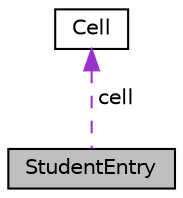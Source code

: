 digraph "StudentEntry"
{
 // LATEX_PDF_SIZE
  edge [fontname="Helvetica",fontsize="10",labelfontname="Helvetica",labelfontsize="10"];
  node [fontname="Helvetica",fontsize="10",shape=record];
  Node1 [label="StudentEntry",height=0.2,width=0.4,color="black", fillcolor="grey75", style="filled", fontcolor="black",tooltip=" "];
  Node2 -> Node1 [dir="back",color="darkorchid3",fontsize="10",style="dashed",label=" cell" ,fontname="Helvetica"];
  Node2 [label="Cell",height=0.2,width=0.4,color="black", fillcolor="white", style="filled",URL="$structCell.html",tooltip=" "];
}
